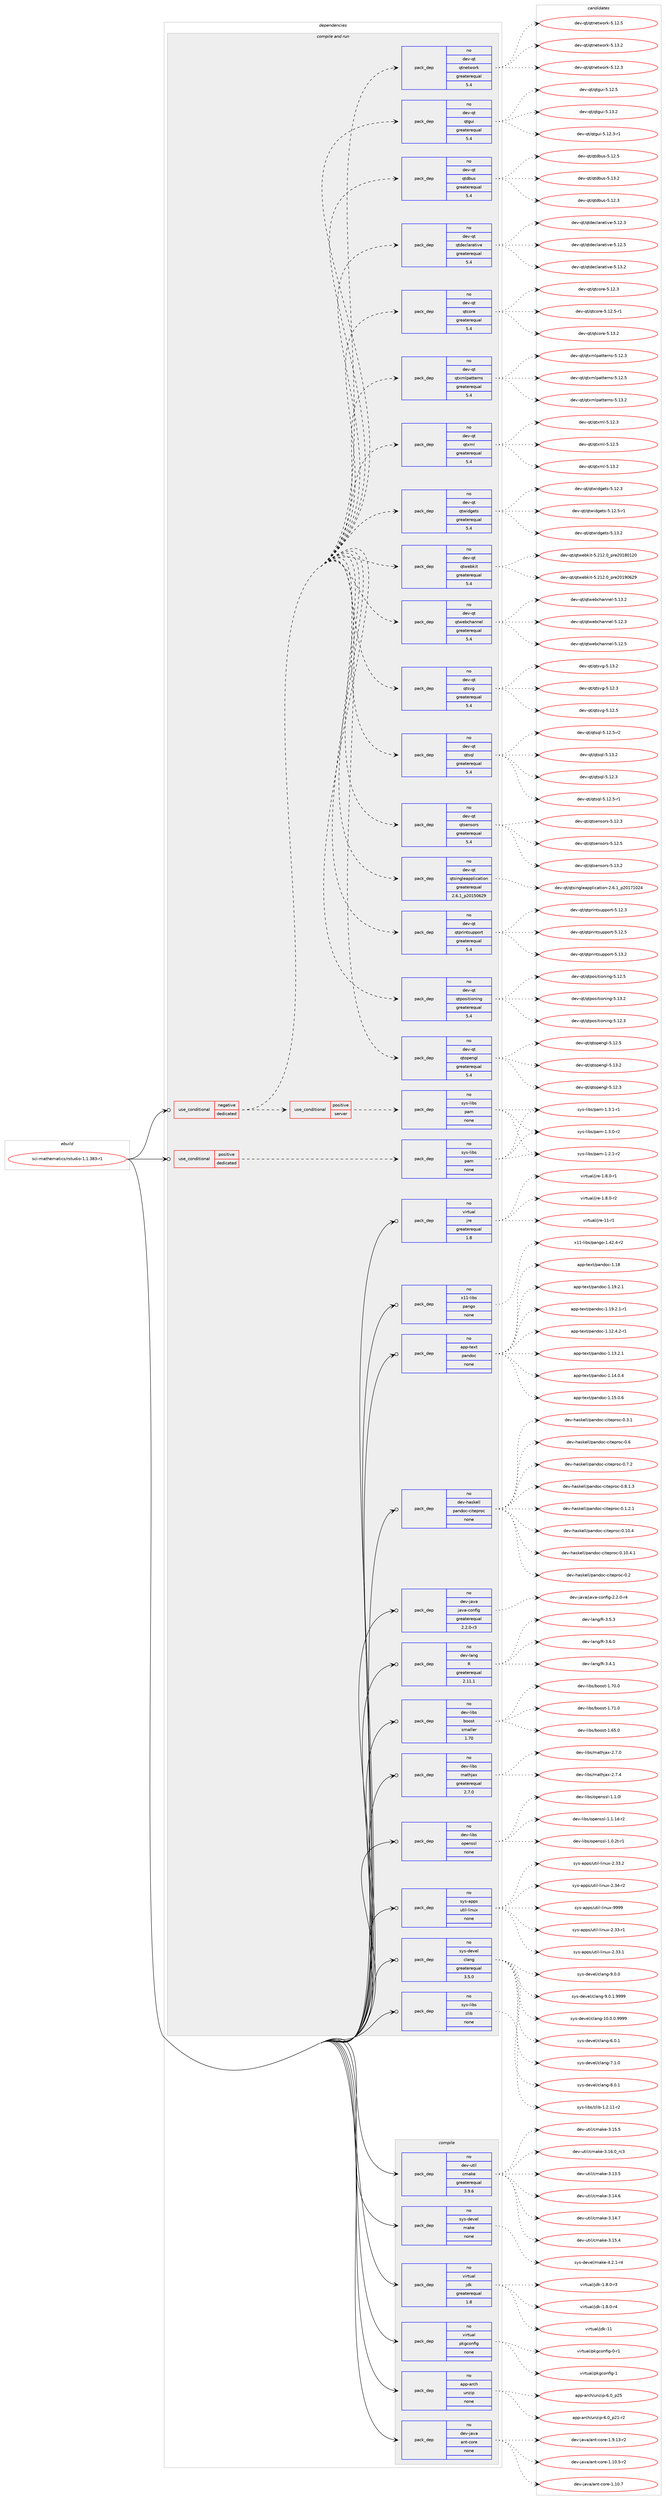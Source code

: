 digraph prolog {

# *************
# Graph options
# *************

newrank=true;
concentrate=true;
compound=true;
graph [rankdir=LR,fontname=Helvetica,fontsize=10,ranksep=1.5];#, ranksep=2.5, nodesep=0.2];
edge  [arrowhead=vee];
node  [fontname=Helvetica,fontsize=10];

# **********
# The ebuild
# **********

subgraph cluster_leftcol {
color=gray;
rank=same;
label=<<i>ebuild</i>>;
id [label="sci-mathematics/rstudio-1.1.383-r1", color=red, width=4, href="../sci-mathematics/rstudio-1.1.383-r1.svg"];
}

# ****************
# The dependencies
# ****************

subgraph cluster_midcol {
color=gray;
label=<<i>dependencies</i>>;
subgraph cluster_compile {
fillcolor="#eeeeee";
style=filled;
label=<<i>compile</i>>;
subgraph pack637651 {
dependency862251 [label=<<TABLE BORDER="0" CELLBORDER="1" CELLSPACING="0" CELLPADDING="4" WIDTH="220"><TR><TD ROWSPAN="6" CELLPADDING="30">pack_dep</TD></TR><TR><TD WIDTH="110">no</TD></TR><TR><TD>app-arch</TD></TR><TR><TD>unzip</TD></TR><TR><TD>none</TD></TR><TR><TD></TD></TR></TABLE>>, shape=none, color=blue];
}
id:e -> dependency862251:w [weight=20,style="solid",arrowhead="vee"];
subgraph pack637652 {
dependency862252 [label=<<TABLE BORDER="0" CELLBORDER="1" CELLSPACING="0" CELLPADDING="4" WIDTH="220"><TR><TD ROWSPAN="6" CELLPADDING="30">pack_dep</TD></TR><TR><TD WIDTH="110">no</TD></TR><TR><TD>dev-java</TD></TR><TR><TD>ant-core</TD></TR><TR><TD>none</TD></TR><TR><TD></TD></TR></TABLE>>, shape=none, color=blue];
}
id:e -> dependency862252:w [weight=20,style="solid",arrowhead="vee"];
subgraph pack637653 {
dependency862253 [label=<<TABLE BORDER="0" CELLBORDER="1" CELLSPACING="0" CELLPADDING="4" WIDTH="220"><TR><TD ROWSPAN="6" CELLPADDING="30">pack_dep</TD></TR><TR><TD WIDTH="110">no</TD></TR><TR><TD>dev-util</TD></TR><TR><TD>cmake</TD></TR><TR><TD>greaterequal</TD></TR><TR><TD>3.9.6</TD></TR></TABLE>>, shape=none, color=blue];
}
id:e -> dependency862253:w [weight=20,style="solid",arrowhead="vee"];
subgraph pack637654 {
dependency862254 [label=<<TABLE BORDER="0" CELLBORDER="1" CELLSPACING="0" CELLPADDING="4" WIDTH="220"><TR><TD ROWSPAN="6" CELLPADDING="30">pack_dep</TD></TR><TR><TD WIDTH="110">no</TD></TR><TR><TD>sys-devel</TD></TR><TR><TD>make</TD></TR><TR><TD>none</TD></TR><TR><TD></TD></TR></TABLE>>, shape=none, color=blue];
}
id:e -> dependency862254:w [weight=20,style="solid",arrowhead="vee"];
subgraph pack637655 {
dependency862255 [label=<<TABLE BORDER="0" CELLBORDER="1" CELLSPACING="0" CELLPADDING="4" WIDTH="220"><TR><TD ROWSPAN="6" CELLPADDING="30">pack_dep</TD></TR><TR><TD WIDTH="110">no</TD></TR><TR><TD>virtual</TD></TR><TR><TD>jdk</TD></TR><TR><TD>greaterequal</TD></TR><TR><TD>1.8</TD></TR></TABLE>>, shape=none, color=blue];
}
id:e -> dependency862255:w [weight=20,style="solid",arrowhead="vee"];
subgraph pack637656 {
dependency862256 [label=<<TABLE BORDER="0" CELLBORDER="1" CELLSPACING="0" CELLPADDING="4" WIDTH="220"><TR><TD ROWSPAN="6" CELLPADDING="30">pack_dep</TD></TR><TR><TD WIDTH="110">no</TD></TR><TR><TD>virtual</TD></TR><TR><TD>pkgconfig</TD></TR><TR><TD>none</TD></TR><TR><TD></TD></TR></TABLE>>, shape=none, color=blue];
}
id:e -> dependency862256:w [weight=20,style="solid",arrowhead="vee"];
}
subgraph cluster_compileandrun {
fillcolor="#eeeeee";
style=filled;
label=<<i>compile and run</i>>;
subgraph cond209359 {
dependency862257 [label=<<TABLE BORDER="0" CELLBORDER="1" CELLSPACING="0" CELLPADDING="4"><TR><TD ROWSPAN="3" CELLPADDING="10">use_conditional</TD></TR><TR><TD>negative</TD></TR><TR><TD>dedicated</TD></TR></TABLE>>, shape=none, color=red];
subgraph pack637657 {
dependency862258 [label=<<TABLE BORDER="0" CELLBORDER="1" CELLSPACING="0" CELLPADDING="4" WIDTH="220"><TR><TD ROWSPAN="6" CELLPADDING="30">pack_dep</TD></TR><TR><TD WIDTH="110">no</TD></TR><TR><TD>dev-qt</TD></TR><TR><TD>qtcore</TD></TR><TR><TD>greaterequal</TD></TR><TR><TD>5.4</TD></TR></TABLE>>, shape=none, color=blue];
}
dependency862257:e -> dependency862258:w [weight=20,style="dashed",arrowhead="vee"];
subgraph pack637658 {
dependency862259 [label=<<TABLE BORDER="0" CELLBORDER="1" CELLSPACING="0" CELLPADDING="4" WIDTH="220"><TR><TD ROWSPAN="6" CELLPADDING="30">pack_dep</TD></TR><TR><TD WIDTH="110">no</TD></TR><TR><TD>dev-qt</TD></TR><TR><TD>qtdeclarative</TD></TR><TR><TD>greaterequal</TD></TR><TR><TD>5.4</TD></TR></TABLE>>, shape=none, color=blue];
}
dependency862257:e -> dependency862259:w [weight=20,style="dashed",arrowhead="vee"];
subgraph pack637659 {
dependency862260 [label=<<TABLE BORDER="0" CELLBORDER="1" CELLSPACING="0" CELLPADDING="4" WIDTH="220"><TR><TD ROWSPAN="6" CELLPADDING="30">pack_dep</TD></TR><TR><TD WIDTH="110">no</TD></TR><TR><TD>dev-qt</TD></TR><TR><TD>qtdbus</TD></TR><TR><TD>greaterequal</TD></TR><TR><TD>5.4</TD></TR></TABLE>>, shape=none, color=blue];
}
dependency862257:e -> dependency862260:w [weight=20,style="dashed",arrowhead="vee"];
subgraph pack637660 {
dependency862261 [label=<<TABLE BORDER="0" CELLBORDER="1" CELLSPACING="0" CELLPADDING="4" WIDTH="220"><TR><TD ROWSPAN="6" CELLPADDING="30">pack_dep</TD></TR><TR><TD WIDTH="110">no</TD></TR><TR><TD>dev-qt</TD></TR><TR><TD>qtgui</TD></TR><TR><TD>greaterequal</TD></TR><TR><TD>5.4</TD></TR></TABLE>>, shape=none, color=blue];
}
dependency862257:e -> dependency862261:w [weight=20,style="dashed",arrowhead="vee"];
subgraph pack637661 {
dependency862262 [label=<<TABLE BORDER="0" CELLBORDER="1" CELLSPACING="0" CELLPADDING="4" WIDTH="220"><TR><TD ROWSPAN="6" CELLPADDING="30">pack_dep</TD></TR><TR><TD WIDTH="110">no</TD></TR><TR><TD>dev-qt</TD></TR><TR><TD>qtnetwork</TD></TR><TR><TD>greaterequal</TD></TR><TR><TD>5.4</TD></TR></TABLE>>, shape=none, color=blue];
}
dependency862257:e -> dependency862262:w [weight=20,style="dashed",arrowhead="vee"];
subgraph pack637662 {
dependency862263 [label=<<TABLE BORDER="0" CELLBORDER="1" CELLSPACING="0" CELLPADDING="4" WIDTH="220"><TR><TD ROWSPAN="6" CELLPADDING="30">pack_dep</TD></TR><TR><TD WIDTH="110">no</TD></TR><TR><TD>dev-qt</TD></TR><TR><TD>qtopengl</TD></TR><TR><TD>greaterequal</TD></TR><TR><TD>5.4</TD></TR></TABLE>>, shape=none, color=blue];
}
dependency862257:e -> dependency862263:w [weight=20,style="dashed",arrowhead="vee"];
subgraph pack637663 {
dependency862264 [label=<<TABLE BORDER="0" CELLBORDER="1" CELLSPACING="0" CELLPADDING="4" WIDTH="220"><TR><TD ROWSPAN="6" CELLPADDING="30">pack_dep</TD></TR><TR><TD WIDTH="110">no</TD></TR><TR><TD>dev-qt</TD></TR><TR><TD>qtpositioning</TD></TR><TR><TD>greaterequal</TD></TR><TR><TD>5.4</TD></TR></TABLE>>, shape=none, color=blue];
}
dependency862257:e -> dependency862264:w [weight=20,style="dashed",arrowhead="vee"];
subgraph pack637664 {
dependency862265 [label=<<TABLE BORDER="0" CELLBORDER="1" CELLSPACING="0" CELLPADDING="4" WIDTH="220"><TR><TD ROWSPAN="6" CELLPADDING="30">pack_dep</TD></TR><TR><TD WIDTH="110">no</TD></TR><TR><TD>dev-qt</TD></TR><TR><TD>qtprintsupport</TD></TR><TR><TD>greaterequal</TD></TR><TR><TD>5.4</TD></TR></TABLE>>, shape=none, color=blue];
}
dependency862257:e -> dependency862265:w [weight=20,style="dashed",arrowhead="vee"];
subgraph pack637665 {
dependency862266 [label=<<TABLE BORDER="0" CELLBORDER="1" CELLSPACING="0" CELLPADDING="4" WIDTH="220"><TR><TD ROWSPAN="6" CELLPADDING="30">pack_dep</TD></TR><TR><TD WIDTH="110">no</TD></TR><TR><TD>dev-qt</TD></TR><TR><TD>qtsingleapplication</TD></TR><TR><TD>greaterequal</TD></TR><TR><TD>2.6.1_p20150629</TD></TR></TABLE>>, shape=none, color=blue];
}
dependency862257:e -> dependency862266:w [weight=20,style="dashed",arrowhead="vee"];
subgraph pack637666 {
dependency862267 [label=<<TABLE BORDER="0" CELLBORDER="1" CELLSPACING="0" CELLPADDING="4" WIDTH="220"><TR><TD ROWSPAN="6" CELLPADDING="30">pack_dep</TD></TR><TR><TD WIDTH="110">no</TD></TR><TR><TD>dev-qt</TD></TR><TR><TD>qtsensors</TD></TR><TR><TD>greaterequal</TD></TR><TR><TD>5.4</TD></TR></TABLE>>, shape=none, color=blue];
}
dependency862257:e -> dependency862267:w [weight=20,style="dashed",arrowhead="vee"];
subgraph pack637667 {
dependency862268 [label=<<TABLE BORDER="0" CELLBORDER="1" CELLSPACING="0" CELLPADDING="4" WIDTH="220"><TR><TD ROWSPAN="6" CELLPADDING="30">pack_dep</TD></TR><TR><TD WIDTH="110">no</TD></TR><TR><TD>dev-qt</TD></TR><TR><TD>qtsql</TD></TR><TR><TD>greaterequal</TD></TR><TR><TD>5.4</TD></TR></TABLE>>, shape=none, color=blue];
}
dependency862257:e -> dependency862268:w [weight=20,style="dashed",arrowhead="vee"];
subgraph pack637668 {
dependency862269 [label=<<TABLE BORDER="0" CELLBORDER="1" CELLSPACING="0" CELLPADDING="4" WIDTH="220"><TR><TD ROWSPAN="6" CELLPADDING="30">pack_dep</TD></TR><TR><TD WIDTH="110">no</TD></TR><TR><TD>dev-qt</TD></TR><TR><TD>qtsvg</TD></TR><TR><TD>greaterequal</TD></TR><TR><TD>5.4</TD></TR></TABLE>>, shape=none, color=blue];
}
dependency862257:e -> dependency862269:w [weight=20,style="dashed",arrowhead="vee"];
subgraph pack637669 {
dependency862270 [label=<<TABLE BORDER="0" CELLBORDER="1" CELLSPACING="0" CELLPADDING="4" WIDTH="220"><TR><TD ROWSPAN="6" CELLPADDING="30">pack_dep</TD></TR><TR><TD WIDTH="110">no</TD></TR><TR><TD>dev-qt</TD></TR><TR><TD>qtwebchannel</TD></TR><TR><TD>greaterequal</TD></TR><TR><TD>5.4</TD></TR></TABLE>>, shape=none, color=blue];
}
dependency862257:e -> dependency862270:w [weight=20,style="dashed",arrowhead="vee"];
subgraph pack637670 {
dependency862271 [label=<<TABLE BORDER="0" CELLBORDER="1" CELLSPACING="0" CELLPADDING="4" WIDTH="220"><TR><TD ROWSPAN="6" CELLPADDING="30">pack_dep</TD></TR><TR><TD WIDTH="110">no</TD></TR><TR><TD>dev-qt</TD></TR><TR><TD>qtwebkit</TD></TR><TR><TD>greaterequal</TD></TR><TR><TD>5.4</TD></TR></TABLE>>, shape=none, color=blue];
}
dependency862257:e -> dependency862271:w [weight=20,style="dashed",arrowhead="vee"];
subgraph pack637671 {
dependency862272 [label=<<TABLE BORDER="0" CELLBORDER="1" CELLSPACING="0" CELLPADDING="4" WIDTH="220"><TR><TD ROWSPAN="6" CELLPADDING="30">pack_dep</TD></TR><TR><TD WIDTH="110">no</TD></TR><TR><TD>dev-qt</TD></TR><TR><TD>qtwidgets</TD></TR><TR><TD>greaterequal</TD></TR><TR><TD>5.4</TD></TR></TABLE>>, shape=none, color=blue];
}
dependency862257:e -> dependency862272:w [weight=20,style="dashed",arrowhead="vee"];
subgraph pack637672 {
dependency862273 [label=<<TABLE BORDER="0" CELLBORDER="1" CELLSPACING="0" CELLPADDING="4" WIDTH="220"><TR><TD ROWSPAN="6" CELLPADDING="30">pack_dep</TD></TR><TR><TD WIDTH="110">no</TD></TR><TR><TD>dev-qt</TD></TR><TR><TD>qtxml</TD></TR><TR><TD>greaterequal</TD></TR><TR><TD>5.4</TD></TR></TABLE>>, shape=none, color=blue];
}
dependency862257:e -> dependency862273:w [weight=20,style="dashed",arrowhead="vee"];
subgraph pack637673 {
dependency862274 [label=<<TABLE BORDER="0" CELLBORDER="1" CELLSPACING="0" CELLPADDING="4" WIDTH="220"><TR><TD ROWSPAN="6" CELLPADDING="30">pack_dep</TD></TR><TR><TD WIDTH="110">no</TD></TR><TR><TD>dev-qt</TD></TR><TR><TD>qtxmlpatterns</TD></TR><TR><TD>greaterequal</TD></TR><TR><TD>5.4</TD></TR></TABLE>>, shape=none, color=blue];
}
dependency862257:e -> dependency862274:w [weight=20,style="dashed",arrowhead="vee"];
subgraph cond209360 {
dependency862275 [label=<<TABLE BORDER="0" CELLBORDER="1" CELLSPACING="0" CELLPADDING="4"><TR><TD ROWSPAN="3" CELLPADDING="10">use_conditional</TD></TR><TR><TD>positive</TD></TR><TR><TD>server</TD></TR></TABLE>>, shape=none, color=red];
subgraph pack637674 {
dependency862276 [label=<<TABLE BORDER="0" CELLBORDER="1" CELLSPACING="0" CELLPADDING="4" WIDTH="220"><TR><TD ROWSPAN="6" CELLPADDING="30">pack_dep</TD></TR><TR><TD WIDTH="110">no</TD></TR><TR><TD>sys-libs</TD></TR><TR><TD>pam</TD></TR><TR><TD>none</TD></TR><TR><TD></TD></TR></TABLE>>, shape=none, color=blue];
}
dependency862275:e -> dependency862276:w [weight=20,style="dashed",arrowhead="vee"];
}
dependency862257:e -> dependency862275:w [weight=20,style="dashed",arrowhead="vee"];
}
id:e -> dependency862257:w [weight=20,style="solid",arrowhead="odotvee"];
subgraph cond209361 {
dependency862277 [label=<<TABLE BORDER="0" CELLBORDER="1" CELLSPACING="0" CELLPADDING="4"><TR><TD ROWSPAN="3" CELLPADDING="10">use_conditional</TD></TR><TR><TD>positive</TD></TR><TR><TD>dedicated</TD></TR></TABLE>>, shape=none, color=red];
subgraph pack637675 {
dependency862278 [label=<<TABLE BORDER="0" CELLBORDER="1" CELLSPACING="0" CELLPADDING="4" WIDTH="220"><TR><TD ROWSPAN="6" CELLPADDING="30">pack_dep</TD></TR><TR><TD WIDTH="110">no</TD></TR><TR><TD>sys-libs</TD></TR><TR><TD>pam</TD></TR><TR><TD>none</TD></TR><TR><TD></TD></TR></TABLE>>, shape=none, color=blue];
}
dependency862277:e -> dependency862278:w [weight=20,style="dashed",arrowhead="vee"];
}
id:e -> dependency862277:w [weight=20,style="solid",arrowhead="odotvee"];
subgraph pack637676 {
dependency862279 [label=<<TABLE BORDER="0" CELLBORDER="1" CELLSPACING="0" CELLPADDING="4" WIDTH="220"><TR><TD ROWSPAN="6" CELLPADDING="30">pack_dep</TD></TR><TR><TD WIDTH="110">no</TD></TR><TR><TD>app-text</TD></TR><TR><TD>pandoc</TD></TR><TR><TD>none</TD></TR><TR><TD></TD></TR></TABLE>>, shape=none, color=blue];
}
id:e -> dependency862279:w [weight=20,style="solid",arrowhead="odotvee"];
subgraph pack637677 {
dependency862280 [label=<<TABLE BORDER="0" CELLBORDER="1" CELLSPACING="0" CELLPADDING="4" WIDTH="220"><TR><TD ROWSPAN="6" CELLPADDING="30">pack_dep</TD></TR><TR><TD WIDTH="110">no</TD></TR><TR><TD>dev-haskell</TD></TR><TR><TD>pandoc-citeproc</TD></TR><TR><TD>none</TD></TR><TR><TD></TD></TR></TABLE>>, shape=none, color=blue];
}
id:e -> dependency862280:w [weight=20,style="solid",arrowhead="odotvee"];
subgraph pack637678 {
dependency862281 [label=<<TABLE BORDER="0" CELLBORDER="1" CELLSPACING="0" CELLPADDING="4" WIDTH="220"><TR><TD ROWSPAN="6" CELLPADDING="30">pack_dep</TD></TR><TR><TD WIDTH="110">no</TD></TR><TR><TD>dev-java</TD></TR><TR><TD>java-config</TD></TR><TR><TD>greaterequal</TD></TR><TR><TD>2.2.0-r3</TD></TR></TABLE>>, shape=none, color=blue];
}
id:e -> dependency862281:w [weight=20,style="solid",arrowhead="odotvee"];
subgraph pack637679 {
dependency862282 [label=<<TABLE BORDER="0" CELLBORDER="1" CELLSPACING="0" CELLPADDING="4" WIDTH="220"><TR><TD ROWSPAN="6" CELLPADDING="30">pack_dep</TD></TR><TR><TD WIDTH="110">no</TD></TR><TR><TD>dev-lang</TD></TR><TR><TD>R</TD></TR><TR><TD>greaterequal</TD></TR><TR><TD>2.11.1</TD></TR></TABLE>>, shape=none, color=blue];
}
id:e -> dependency862282:w [weight=20,style="solid",arrowhead="odotvee"];
subgraph pack637680 {
dependency862283 [label=<<TABLE BORDER="0" CELLBORDER="1" CELLSPACING="0" CELLPADDING="4" WIDTH="220"><TR><TD ROWSPAN="6" CELLPADDING="30">pack_dep</TD></TR><TR><TD WIDTH="110">no</TD></TR><TR><TD>dev-libs</TD></TR><TR><TD>boost</TD></TR><TR><TD>smaller</TD></TR><TR><TD>1.70</TD></TR></TABLE>>, shape=none, color=blue];
}
id:e -> dependency862283:w [weight=20,style="solid",arrowhead="odotvee"];
subgraph pack637681 {
dependency862284 [label=<<TABLE BORDER="0" CELLBORDER="1" CELLSPACING="0" CELLPADDING="4" WIDTH="220"><TR><TD ROWSPAN="6" CELLPADDING="30">pack_dep</TD></TR><TR><TD WIDTH="110">no</TD></TR><TR><TD>dev-libs</TD></TR><TR><TD>mathjax</TD></TR><TR><TD>greaterequal</TD></TR><TR><TD>2.7.0</TD></TR></TABLE>>, shape=none, color=blue];
}
id:e -> dependency862284:w [weight=20,style="solid",arrowhead="odotvee"];
subgraph pack637682 {
dependency862285 [label=<<TABLE BORDER="0" CELLBORDER="1" CELLSPACING="0" CELLPADDING="4" WIDTH="220"><TR><TD ROWSPAN="6" CELLPADDING="30">pack_dep</TD></TR><TR><TD WIDTH="110">no</TD></TR><TR><TD>dev-libs</TD></TR><TR><TD>openssl</TD></TR><TR><TD>none</TD></TR><TR><TD></TD></TR></TABLE>>, shape=none, color=blue];
}
id:e -> dependency862285:w [weight=20,style="solid",arrowhead="odotvee"];
subgraph pack637683 {
dependency862286 [label=<<TABLE BORDER="0" CELLBORDER="1" CELLSPACING="0" CELLPADDING="4" WIDTH="220"><TR><TD ROWSPAN="6" CELLPADDING="30">pack_dep</TD></TR><TR><TD WIDTH="110">no</TD></TR><TR><TD>sys-apps</TD></TR><TR><TD>util-linux</TD></TR><TR><TD>none</TD></TR><TR><TD></TD></TR></TABLE>>, shape=none, color=blue];
}
id:e -> dependency862286:w [weight=20,style="solid",arrowhead="odotvee"];
subgraph pack637684 {
dependency862287 [label=<<TABLE BORDER="0" CELLBORDER="1" CELLSPACING="0" CELLPADDING="4" WIDTH="220"><TR><TD ROWSPAN="6" CELLPADDING="30">pack_dep</TD></TR><TR><TD WIDTH="110">no</TD></TR><TR><TD>sys-devel</TD></TR><TR><TD>clang</TD></TR><TR><TD>greaterequal</TD></TR><TR><TD>3.5.0</TD></TR></TABLE>>, shape=none, color=blue];
}
id:e -> dependency862287:w [weight=20,style="solid",arrowhead="odotvee"];
subgraph pack637685 {
dependency862288 [label=<<TABLE BORDER="0" CELLBORDER="1" CELLSPACING="0" CELLPADDING="4" WIDTH="220"><TR><TD ROWSPAN="6" CELLPADDING="30">pack_dep</TD></TR><TR><TD WIDTH="110">no</TD></TR><TR><TD>sys-libs</TD></TR><TR><TD>zlib</TD></TR><TR><TD>none</TD></TR><TR><TD></TD></TR></TABLE>>, shape=none, color=blue];
}
id:e -> dependency862288:w [weight=20,style="solid",arrowhead="odotvee"];
subgraph pack637686 {
dependency862289 [label=<<TABLE BORDER="0" CELLBORDER="1" CELLSPACING="0" CELLPADDING="4" WIDTH="220"><TR><TD ROWSPAN="6" CELLPADDING="30">pack_dep</TD></TR><TR><TD WIDTH="110">no</TD></TR><TR><TD>virtual</TD></TR><TR><TD>jre</TD></TR><TR><TD>greaterequal</TD></TR><TR><TD>1.8</TD></TR></TABLE>>, shape=none, color=blue];
}
id:e -> dependency862289:w [weight=20,style="solid",arrowhead="odotvee"];
subgraph pack637687 {
dependency862290 [label=<<TABLE BORDER="0" CELLBORDER="1" CELLSPACING="0" CELLPADDING="4" WIDTH="220"><TR><TD ROWSPAN="6" CELLPADDING="30">pack_dep</TD></TR><TR><TD WIDTH="110">no</TD></TR><TR><TD>x11-libs</TD></TR><TR><TD>pango</TD></TR><TR><TD>none</TD></TR><TR><TD></TD></TR></TABLE>>, shape=none, color=blue];
}
id:e -> dependency862290:w [weight=20,style="solid",arrowhead="odotvee"];
}
subgraph cluster_run {
fillcolor="#eeeeee";
style=filled;
label=<<i>run</i>>;
}
}

# **************
# The candidates
# **************

subgraph cluster_choices {
rank=same;
color=gray;
label=<<i>candidates</i>>;

subgraph choice637651 {
color=black;
nodesep=1;
choice9711211245971149910447117110122105112455446489511250494511450 [label="app-arch/unzip-6.0_p21-r2", color=red, width=4,href="../app-arch/unzip-6.0_p21-r2.svg"];
choice971121124597114991044711711012210511245544648951125053 [label="app-arch/unzip-6.0_p25", color=red, width=4,href="../app-arch/unzip-6.0_p25.svg"];
dependency862251:e -> choice9711211245971149910447117110122105112455446489511250494511450:w [style=dotted,weight="100"];
dependency862251:e -> choice971121124597114991044711711012210511245544648951125053:w [style=dotted,weight="100"];
}
subgraph choice637652 {
color=black;
nodesep=1;
choice10010111845106971189747971101164599111114101454946494846534511450 [label="dev-java/ant-core-1.10.5-r2", color=red, width=4,href="../dev-java/ant-core-1.10.5-r2.svg"];
choice1001011184510697118974797110116459911111410145494649484655 [label="dev-java/ant-core-1.10.7", color=red, width=4,href="../dev-java/ant-core-1.10.7.svg"];
choice10010111845106971189747971101164599111114101454946574649514511450 [label="dev-java/ant-core-1.9.13-r2", color=red, width=4,href="../dev-java/ant-core-1.9.13-r2.svg"];
dependency862252:e -> choice10010111845106971189747971101164599111114101454946494846534511450:w [style=dotted,weight="100"];
dependency862252:e -> choice1001011184510697118974797110116459911111410145494649484655:w [style=dotted,weight="100"];
dependency862252:e -> choice10010111845106971189747971101164599111114101454946574649514511450:w [style=dotted,weight="100"];
}
subgraph choice637653 {
color=black;
nodesep=1;
choice1001011184511711610510847991099710710145514649514653 [label="dev-util/cmake-3.13.5", color=red, width=4,href="../dev-util/cmake-3.13.5.svg"];
choice1001011184511711610510847991099710710145514649524654 [label="dev-util/cmake-3.14.6", color=red, width=4,href="../dev-util/cmake-3.14.6.svg"];
choice1001011184511711610510847991099710710145514649524655 [label="dev-util/cmake-3.14.7", color=red, width=4,href="../dev-util/cmake-3.14.7.svg"];
choice1001011184511711610510847991099710710145514649534652 [label="dev-util/cmake-3.15.4", color=red, width=4,href="../dev-util/cmake-3.15.4.svg"];
choice1001011184511711610510847991099710710145514649534653 [label="dev-util/cmake-3.15.5", color=red, width=4,href="../dev-util/cmake-3.15.5.svg"];
choice1001011184511711610510847991099710710145514649544648951149951 [label="dev-util/cmake-3.16.0_rc3", color=red, width=4,href="../dev-util/cmake-3.16.0_rc3.svg"];
dependency862253:e -> choice1001011184511711610510847991099710710145514649514653:w [style=dotted,weight="100"];
dependency862253:e -> choice1001011184511711610510847991099710710145514649524654:w [style=dotted,weight="100"];
dependency862253:e -> choice1001011184511711610510847991099710710145514649524655:w [style=dotted,weight="100"];
dependency862253:e -> choice1001011184511711610510847991099710710145514649534652:w [style=dotted,weight="100"];
dependency862253:e -> choice1001011184511711610510847991099710710145514649534653:w [style=dotted,weight="100"];
dependency862253:e -> choice1001011184511711610510847991099710710145514649544648951149951:w [style=dotted,weight="100"];
}
subgraph choice637654 {
color=black;
nodesep=1;
choice1151211154510010111810110847109971071014552465046494511452 [label="sys-devel/make-4.2.1-r4", color=red, width=4,href="../sys-devel/make-4.2.1-r4.svg"];
dependency862254:e -> choice1151211154510010111810110847109971071014552465046494511452:w [style=dotted,weight="100"];
}
subgraph choice637655 {
color=black;
nodesep=1;
choice11810511411611797108471061001074549465646484511451 [label="virtual/jdk-1.8.0-r3", color=red, width=4,href="../virtual/jdk-1.8.0-r3.svg"];
choice11810511411611797108471061001074549465646484511452 [label="virtual/jdk-1.8.0-r4", color=red, width=4,href="../virtual/jdk-1.8.0-r4.svg"];
choice1181051141161179710847106100107454949 [label="virtual/jdk-11", color=red, width=4,href="../virtual/jdk-11.svg"];
dependency862255:e -> choice11810511411611797108471061001074549465646484511451:w [style=dotted,weight="100"];
dependency862255:e -> choice11810511411611797108471061001074549465646484511452:w [style=dotted,weight="100"];
dependency862255:e -> choice1181051141161179710847106100107454949:w [style=dotted,weight="100"];
}
subgraph choice637656 {
color=black;
nodesep=1;
choice11810511411611797108471121071039911111010210510345484511449 [label="virtual/pkgconfig-0-r1", color=red, width=4,href="../virtual/pkgconfig-0-r1.svg"];
choice1181051141161179710847112107103991111101021051034549 [label="virtual/pkgconfig-1", color=red, width=4,href="../virtual/pkgconfig-1.svg"];
dependency862256:e -> choice11810511411611797108471121071039911111010210510345484511449:w [style=dotted,weight="100"];
dependency862256:e -> choice1181051141161179710847112107103991111101021051034549:w [style=dotted,weight="100"];
}
subgraph choice637657 {
color=black;
nodesep=1;
choice10010111845113116471131169911111410145534649504651 [label="dev-qt/qtcore-5.12.3", color=red, width=4,href="../dev-qt/qtcore-5.12.3.svg"];
choice100101118451131164711311699111114101455346495046534511449 [label="dev-qt/qtcore-5.12.5-r1", color=red, width=4,href="../dev-qt/qtcore-5.12.5-r1.svg"];
choice10010111845113116471131169911111410145534649514650 [label="dev-qt/qtcore-5.13.2", color=red, width=4,href="../dev-qt/qtcore-5.13.2.svg"];
dependency862258:e -> choice10010111845113116471131169911111410145534649504651:w [style=dotted,weight="100"];
dependency862258:e -> choice100101118451131164711311699111114101455346495046534511449:w [style=dotted,weight="100"];
dependency862258:e -> choice10010111845113116471131169911111410145534649514650:w [style=dotted,weight="100"];
}
subgraph choice637658 {
color=black;
nodesep=1;
choice100101118451131164711311610010199108971149711610511810145534649504651 [label="dev-qt/qtdeclarative-5.12.3", color=red, width=4,href="../dev-qt/qtdeclarative-5.12.3.svg"];
choice100101118451131164711311610010199108971149711610511810145534649504653 [label="dev-qt/qtdeclarative-5.12.5", color=red, width=4,href="../dev-qt/qtdeclarative-5.12.5.svg"];
choice100101118451131164711311610010199108971149711610511810145534649514650 [label="dev-qt/qtdeclarative-5.13.2", color=red, width=4,href="../dev-qt/qtdeclarative-5.13.2.svg"];
dependency862259:e -> choice100101118451131164711311610010199108971149711610511810145534649504651:w [style=dotted,weight="100"];
dependency862259:e -> choice100101118451131164711311610010199108971149711610511810145534649504653:w [style=dotted,weight="100"];
dependency862259:e -> choice100101118451131164711311610010199108971149711610511810145534649514650:w [style=dotted,weight="100"];
}
subgraph choice637659 {
color=black;
nodesep=1;
choice10010111845113116471131161009811711545534649504651 [label="dev-qt/qtdbus-5.12.3", color=red, width=4,href="../dev-qt/qtdbus-5.12.3.svg"];
choice10010111845113116471131161009811711545534649504653 [label="dev-qt/qtdbus-5.12.5", color=red, width=4,href="../dev-qt/qtdbus-5.12.5.svg"];
choice10010111845113116471131161009811711545534649514650 [label="dev-qt/qtdbus-5.13.2", color=red, width=4,href="../dev-qt/qtdbus-5.13.2.svg"];
dependency862260:e -> choice10010111845113116471131161009811711545534649504651:w [style=dotted,weight="100"];
dependency862260:e -> choice10010111845113116471131161009811711545534649504653:w [style=dotted,weight="100"];
dependency862260:e -> choice10010111845113116471131161009811711545534649514650:w [style=dotted,weight="100"];
}
subgraph choice637660 {
color=black;
nodesep=1;
choice1001011184511311647113116103117105455346495046514511449 [label="dev-qt/qtgui-5.12.3-r1", color=red, width=4,href="../dev-qt/qtgui-5.12.3-r1.svg"];
choice100101118451131164711311610311710545534649504653 [label="dev-qt/qtgui-5.12.5", color=red, width=4,href="../dev-qt/qtgui-5.12.5.svg"];
choice100101118451131164711311610311710545534649514650 [label="dev-qt/qtgui-5.13.2", color=red, width=4,href="../dev-qt/qtgui-5.13.2.svg"];
dependency862261:e -> choice1001011184511311647113116103117105455346495046514511449:w [style=dotted,weight="100"];
dependency862261:e -> choice100101118451131164711311610311710545534649504653:w [style=dotted,weight="100"];
dependency862261:e -> choice100101118451131164711311610311710545534649514650:w [style=dotted,weight="100"];
}
subgraph choice637661 {
color=black;
nodesep=1;
choice100101118451131164711311611010111611911111410745534649504651 [label="dev-qt/qtnetwork-5.12.3", color=red, width=4,href="../dev-qt/qtnetwork-5.12.3.svg"];
choice100101118451131164711311611010111611911111410745534649504653 [label="dev-qt/qtnetwork-5.12.5", color=red, width=4,href="../dev-qt/qtnetwork-5.12.5.svg"];
choice100101118451131164711311611010111611911111410745534649514650 [label="dev-qt/qtnetwork-5.13.2", color=red, width=4,href="../dev-qt/qtnetwork-5.13.2.svg"];
dependency862262:e -> choice100101118451131164711311611010111611911111410745534649504651:w [style=dotted,weight="100"];
dependency862262:e -> choice100101118451131164711311611010111611911111410745534649504653:w [style=dotted,weight="100"];
dependency862262:e -> choice100101118451131164711311611010111611911111410745534649514650:w [style=dotted,weight="100"];
}
subgraph choice637662 {
color=black;
nodesep=1;
choice100101118451131164711311611111210111010310845534649504651 [label="dev-qt/qtopengl-5.12.3", color=red, width=4,href="../dev-qt/qtopengl-5.12.3.svg"];
choice100101118451131164711311611111210111010310845534649504653 [label="dev-qt/qtopengl-5.12.5", color=red, width=4,href="../dev-qt/qtopengl-5.12.5.svg"];
choice100101118451131164711311611111210111010310845534649514650 [label="dev-qt/qtopengl-5.13.2", color=red, width=4,href="../dev-qt/qtopengl-5.13.2.svg"];
dependency862263:e -> choice100101118451131164711311611111210111010310845534649504651:w [style=dotted,weight="100"];
dependency862263:e -> choice100101118451131164711311611111210111010310845534649504653:w [style=dotted,weight="100"];
dependency862263:e -> choice100101118451131164711311611111210111010310845534649514650:w [style=dotted,weight="100"];
}
subgraph choice637663 {
color=black;
nodesep=1;
choice100101118451131164711311611211111510511610511111010511010345534649504651 [label="dev-qt/qtpositioning-5.12.3", color=red, width=4,href="../dev-qt/qtpositioning-5.12.3.svg"];
choice100101118451131164711311611211111510511610511111010511010345534649504653 [label="dev-qt/qtpositioning-5.12.5", color=red, width=4,href="../dev-qt/qtpositioning-5.12.5.svg"];
choice100101118451131164711311611211111510511610511111010511010345534649514650 [label="dev-qt/qtpositioning-5.13.2", color=red, width=4,href="../dev-qt/qtpositioning-5.13.2.svg"];
dependency862264:e -> choice100101118451131164711311611211111510511610511111010511010345534649504651:w [style=dotted,weight="100"];
dependency862264:e -> choice100101118451131164711311611211111510511610511111010511010345534649504653:w [style=dotted,weight="100"];
dependency862264:e -> choice100101118451131164711311611211111510511610511111010511010345534649514650:w [style=dotted,weight="100"];
}
subgraph choice637664 {
color=black;
nodesep=1;
choice100101118451131164711311611211410511011611511711211211111411645534649504651 [label="dev-qt/qtprintsupport-5.12.3", color=red, width=4,href="../dev-qt/qtprintsupport-5.12.3.svg"];
choice100101118451131164711311611211410511011611511711211211111411645534649504653 [label="dev-qt/qtprintsupport-5.12.5", color=red, width=4,href="../dev-qt/qtprintsupport-5.12.5.svg"];
choice100101118451131164711311611211410511011611511711211211111411645534649514650 [label="dev-qt/qtprintsupport-5.13.2", color=red, width=4,href="../dev-qt/qtprintsupport-5.13.2.svg"];
dependency862265:e -> choice100101118451131164711311611211410511011611511711211211111411645534649504651:w [style=dotted,weight="100"];
dependency862265:e -> choice100101118451131164711311611211410511011611511711211211111411645534649504653:w [style=dotted,weight="100"];
dependency862265:e -> choice100101118451131164711311611211410511011611511711211211111411645534649514650:w [style=dotted,weight="100"];
}
subgraph choice637665 {
color=black;
nodesep=1;
choice1001011184511311647113116115105110103108101971121121081059997116105111110455046544649951125048495549485052 [label="dev-qt/qtsingleapplication-2.6.1_p20171024", color=red, width=4,href="../dev-qt/qtsingleapplication-2.6.1_p20171024.svg"];
dependency862266:e -> choice1001011184511311647113116115105110103108101971121121081059997116105111110455046544649951125048495549485052:w [style=dotted,weight="100"];
}
subgraph choice637666 {
color=black;
nodesep=1;
choice100101118451131164711311611510111011511111411545534649504651 [label="dev-qt/qtsensors-5.12.3", color=red, width=4,href="../dev-qt/qtsensors-5.12.3.svg"];
choice100101118451131164711311611510111011511111411545534649504653 [label="dev-qt/qtsensors-5.12.5", color=red, width=4,href="../dev-qt/qtsensors-5.12.5.svg"];
choice100101118451131164711311611510111011511111411545534649514650 [label="dev-qt/qtsensors-5.13.2", color=red, width=4,href="../dev-qt/qtsensors-5.13.2.svg"];
dependency862267:e -> choice100101118451131164711311611510111011511111411545534649504651:w [style=dotted,weight="100"];
dependency862267:e -> choice100101118451131164711311611510111011511111411545534649504653:w [style=dotted,weight="100"];
dependency862267:e -> choice100101118451131164711311611510111011511111411545534649514650:w [style=dotted,weight="100"];
}
subgraph choice637667 {
color=black;
nodesep=1;
choice100101118451131164711311611511310845534649504651 [label="dev-qt/qtsql-5.12.3", color=red, width=4,href="../dev-qt/qtsql-5.12.3.svg"];
choice1001011184511311647113116115113108455346495046534511449 [label="dev-qt/qtsql-5.12.5-r1", color=red, width=4,href="../dev-qt/qtsql-5.12.5-r1.svg"];
choice1001011184511311647113116115113108455346495046534511450 [label="dev-qt/qtsql-5.12.5-r2", color=red, width=4,href="../dev-qt/qtsql-5.12.5-r2.svg"];
choice100101118451131164711311611511310845534649514650 [label="dev-qt/qtsql-5.13.2", color=red, width=4,href="../dev-qt/qtsql-5.13.2.svg"];
dependency862268:e -> choice100101118451131164711311611511310845534649504651:w [style=dotted,weight="100"];
dependency862268:e -> choice1001011184511311647113116115113108455346495046534511449:w [style=dotted,weight="100"];
dependency862268:e -> choice1001011184511311647113116115113108455346495046534511450:w [style=dotted,weight="100"];
dependency862268:e -> choice100101118451131164711311611511310845534649514650:w [style=dotted,weight="100"];
}
subgraph choice637668 {
color=black;
nodesep=1;
choice100101118451131164711311611511810345534649504651 [label="dev-qt/qtsvg-5.12.3", color=red, width=4,href="../dev-qt/qtsvg-5.12.3.svg"];
choice100101118451131164711311611511810345534649504653 [label="dev-qt/qtsvg-5.12.5", color=red, width=4,href="../dev-qt/qtsvg-5.12.5.svg"];
choice100101118451131164711311611511810345534649514650 [label="dev-qt/qtsvg-5.13.2", color=red, width=4,href="../dev-qt/qtsvg-5.13.2.svg"];
dependency862269:e -> choice100101118451131164711311611511810345534649504651:w [style=dotted,weight="100"];
dependency862269:e -> choice100101118451131164711311611511810345534649504653:w [style=dotted,weight="100"];
dependency862269:e -> choice100101118451131164711311611511810345534649514650:w [style=dotted,weight="100"];
}
subgraph choice637669 {
color=black;
nodesep=1;
choice100101118451131164711311611910198991049711011010110845534649504651 [label="dev-qt/qtwebchannel-5.12.3", color=red, width=4,href="../dev-qt/qtwebchannel-5.12.3.svg"];
choice100101118451131164711311611910198991049711011010110845534649504653 [label="dev-qt/qtwebchannel-5.12.5", color=red, width=4,href="../dev-qt/qtwebchannel-5.12.5.svg"];
choice100101118451131164711311611910198991049711011010110845534649514650 [label="dev-qt/qtwebchannel-5.13.2", color=red, width=4,href="../dev-qt/qtwebchannel-5.13.2.svg"];
dependency862270:e -> choice100101118451131164711311611910198991049711011010110845534649504651:w [style=dotted,weight="100"];
dependency862270:e -> choice100101118451131164711311611910198991049711011010110845534649504653:w [style=dotted,weight="100"];
dependency862270:e -> choice100101118451131164711311611910198991049711011010110845534649514650:w [style=dotted,weight="100"];
}
subgraph choice637670 {
color=black;
nodesep=1;
choice1001011184511311647113116119101981071051164553465049504648951121141015048495648495048 [label="dev-qt/qtwebkit-5.212.0_pre20180120", color=red, width=4,href="../dev-qt/qtwebkit-5.212.0_pre20180120.svg"];
choice1001011184511311647113116119101981071051164553465049504648951121141015048495748545057 [label="dev-qt/qtwebkit-5.212.0_pre20190629", color=red, width=4,href="../dev-qt/qtwebkit-5.212.0_pre20190629.svg"];
dependency862271:e -> choice1001011184511311647113116119101981071051164553465049504648951121141015048495648495048:w [style=dotted,weight="100"];
dependency862271:e -> choice1001011184511311647113116119101981071051164553465049504648951121141015048495748545057:w [style=dotted,weight="100"];
}
subgraph choice637671 {
color=black;
nodesep=1;
choice100101118451131164711311611910510010310111611545534649504651 [label="dev-qt/qtwidgets-5.12.3", color=red, width=4,href="../dev-qt/qtwidgets-5.12.3.svg"];
choice1001011184511311647113116119105100103101116115455346495046534511449 [label="dev-qt/qtwidgets-5.12.5-r1", color=red, width=4,href="../dev-qt/qtwidgets-5.12.5-r1.svg"];
choice100101118451131164711311611910510010310111611545534649514650 [label="dev-qt/qtwidgets-5.13.2", color=red, width=4,href="../dev-qt/qtwidgets-5.13.2.svg"];
dependency862272:e -> choice100101118451131164711311611910510010310111611545534649504651:w [style=dotted,weight="100"];
dependency862272:e -> choice1001011184511311647113116119105100103101116115455346495046534511449:w [style=dotted,weight="100"];
dependency862272:e -> choice100101118451131164711311611910510010310111611545534649514650:w [style=dotted,weight="100"];
}
subgraph choice637672 {
color=black;
nodesep=1;
choice100101118451131164711311612010910845534649504651 [label="dev-qt/qtxml-5.12.3", color=red, width=4,href="../dev-qt/qtxml-5.12.3.svg"];
choice100101118451131164711311612010910845534649504653 [label="dev-qt/qtxml-5.12.5", color=red, width=4,href="../dev-qt/qtxml-5.12.5.svg"];
choice100101118451131164711311612010910845534649514650 [label="dev-qt/qtxml-5.13.2", color=red, width=4,href="../dev-qt/qtxml-5.13.2.svg"];
dependency862273:e -> choice100101118451131164711311612010910845534649504651:w [style=dotted,weight="100"];
dependency862273:e -> choice100101118451131164711311612010910845534649504653:w [style=dotted,weight="100"];
dependency862273:e -> choice100101118451131164711311612010910845534649514650:w [style=dotted,weight="100"];
}
subgraph choice637673 {
color=black;
nodesep=1;
choice10010111845113116471131161201091081129711611610111411011545534649504651 [label="dev-qt/qtxmlpatterns-5.12.3", color=red, width=4,href="../dev-qt/qtxmlpatterns-5.12.3.svg"];
choice10010111845113116471131161201091081129711611610111411011545534649504653 [label="dev-qt/qtxmlpatterns-5.12.5", color=red, width=4,href="../dev-qt/qtxmlpatterns-5.12.5.svg"];
choice10010111845113116471131161201091081129711611610111411011545534649514650 [label="dev-qt/qtxmlpatterns-5.13.2", color=red, width=4,href="../dev-qt/qtxmlpatterns-5.13.2.svg"];
dependency862274:e -> choice10010111845113116471131161201091081129711611610111411011545534649504651:w [style=dotted,weight="100"];
dependency862274:e -> choice10010111845113116471131161201091081129711611610111411011545534649504653:w [style=dotted,weight="100"];
dependency862274:e -> choice10010111845113116471131161201091081129711611610111411011545534649514650:w [style=dotted,weight="100"];
}
subgraph choice637674 {
color=black;
nodesep=1;
choice115121115451081059811547112971094549465046494511450 [label="sys-libs/pam-1.2.1-r2", color=red, width=4,href="../sys-libs/pam-1.2.1-r2.svg"];
choice115121115451081059811547112971094549465146484511450 [label="sys-libs/pam-1.3.0-r2", color=red, width=4,href="../sys-libs/pam-1.3.0-r2.svg"];
choice115121115451081059811547112971094549465146494511449 [label="sys-libs/pam-1.3.1-r1", color=red, width=4,href="../sys-libs/pam-1.3.1-r1.svg"];
dependency862276:e -> choice115121115451081059811547112971094549465046494511450:w [style=dotted,weight="100"];
dependency862276:e -> choice115121115451081059811547112971094549465146484511450:w [style=dotted,weight="100"];
dependency862276:e -> choice115121115451081059811547112971094549465146494511449:w [style=dotted,weight="100"];
}
subgraph choice637675 {
color=black;
nodesep=1;
choice115121115451081059811547112971094549465046494511450 [label="sys-libs/pam-1.2.1-r2", color=red, width=4,href="../sys-libs/pam-1.2.1-r2.svg"];
choice115121115451081059811547112971094549465146484511450 [label="sys-libs/pam-1.3.0-r2", color=red, width=4,href="../sys-libs/pam-1.3.0-r2.svg"];
choice115121115451081059811547112971094549465146494511449 [label="sys-libs/pam-1.3.1-r1", color=red, width=4,href="../sys-libs/pam-1.3.1-r1.svg"];
dependency862278:e -> choice115121115451081059811547112971094549465046494511450:w [style=dotted,weight="100"];
dependency862278:e -> choice115121115451081059811547112971094549465146484511450:w [style=dotted,weight="100"];
dependency862278:e -> choice115121115451081059811547112971094549465146494511449:w [style=dotted,weight="100"];
}
subgraph choice637676 {
color=black;
nodesep=1;
choice97112112451161011201164711297110100111994549464950465246504511449 [label="app-text/pandoc-1.12.4.2-r1", color=red, width=4,href="../app-text/pandoc-1.12.4.2-r1.svg"];
choice9711211245116101120116471129711010011199454946495146504649 [label="app-text/pandoc-1.13.2.1", color=red, width=4,href="../app-text/pandoc-1.13.2.1.svg"];
choice9711211245116101120116471129711010011199454946495246484652 [label="app-text/pandoc-1.14.0.4", color=red, width=4,href="../app-text/pandoc-1.14.0.4.svg"];
choice9711211245116101120116471129711010011199454946495346484654 [label="app-text/pandoc-1.15.0.6", color=red, width=4,href="../app-text/pandoc-1.15.0.6.svg"];
choice97112112451161011201164711297110100111994549464956 [label="app-text/pandoc-1.18", color=red, width=4,href="../app-text/pandoc-1.18.svg"];
choice9711211245116101120116471129711010011199454946495746504649 [label="app-text/pandoc-1.19.2.1", color=red, width=4,href="../app-text/pandoc-1.19.2.1.svg"];
choice97112112451161011201164711297110100111994549464957465046494511449 [label="app-text/pandoc-1.19.2.1-r1", color=red, width=4,href="../app-text/pandoc-1.19.2.1-r1.svg"];
dependency862279:e -> choice97112112451161011201164711297110100111994549464950465246504511449:w [style=dotted,weight="100"];
dependency862279:e -> choice9711211245116101120116471129711010011199454946495146504649:w [style=dotted,weight="100"];
dependency862279:e -> choice9711211245116101120116471129711010011199454946495246484652:w [style=dotted,weight="100"];
dependency862279:e -> choice9711211245116101120116471129711010011199454946495346484654:w [style=dotted,weight="100"];
dependency862279:e -> choice97112112451161011201164711297110100111994549464956:w [style=dotted,weight="100"];
dependency862279:e -> choice9711211245116101120116471129711010011199454946495746504649:w [style=dotted,weight="100"];
dependency862279:e -> choice97112112451161011201164711297110100111994549464957465046494511449:w [style=dotted,weight="100"];
}
subgraph choice637677 {
color=black;
nodesep=1;
choice10010111845104971151071011081084711297110100111994599105116101112114111994548464946504649 [label="dev-haskell/pandoc-citeproc-0.1.2.1", color=red, width=4,href="../dev-haskell/pandoc-citeproc-0.1.2.1.svg"];
choice100101118451049711510710110810847112971101001119945991051161011121141119945484649484652 [label="dev-haskell/pandoc-citeproc-0.10.4", color=red, width=4,href="../dev-haskell/pandoc-citeproc-0.10.4.svg"];
choice1001011184510497115107101108108471129711010011199459910511610111211411199454846494846524649 [label="dev-haskell/pandoc-citeproc-0.10.4.1", color=red, width=4,href="../dev-haskell/pandoc-citeproc-0.10.4.1.svg"];
choice100101118451049711510710110810847112971101001119945991051161011121141119945484650 [label="dev-haskell/pandoc-citeproc-0.2", color=red, width=4,href="../dev-haskell/pandoc-citeproc-0.2.svg"];
choice1001011184510497115107101108108471129711010011199459910511610111211411199454846514649 [label="dev-haskell/pandoc-citeproc-0.3.1", color=red, width=4,href="../dev-haskell/pandoc-citeproc-0.3.1.svg"];
choice100101118451049711510710110810847112971101001119945991051161011121141119945484654 [label="dev-haskell/pandoc-citeproc-0.6", color=red, width=4,href="../dev-haskell/pandoc-citeproc-0.6.svg"];
choice1001011184510497115107101108108471129711010011199459910511610111211411199454846554650 [label="dev-haskell/pandoc-citeproc-0.7.2", color=red, width=4,href="../dev-haskell/pandoc-citeproc-0.7.2.svg"];
choice10010111845104971151071011081084711297110100111994599105116101112114111994548465646494651 [label="dev-haskell/pandoc-citeproc-0.8.1.3", color=red, width=4,href="../dev-haskell/pandoc-citeproc-0.8.1.3.svg"];
dependency862280:e -> choice10010111845104971151071011081084711297110100111994599105116101112114111994548464946504649:w [style=dotted,weight="100"];
dependency862280:e -> choice100101118451049711510710110810847112971101001119945991051161011121141119945484649484652:w [style=dotted,weight="100"];
dependency862280:e -> choice1001011184510497115107101108108471129711010011199459910511610111211411199454846494846524649:w [style=dotted,weight="100"];
dependency862280:e -> choice100101118451049711510710110810847112971101001119945991051161011121141119945484650:w [style=dotted,weight="100"];
dependency862280:e -> choice1001011184510497115107101108108471129711010011199459910511610111211411199454846514649:w [style=dotted,weight="100"];
dependency862280:e -> choice100101118451049711510710110810847112971101001119945991051161011121141119945484654:w [style=dotted,weight="100"];
dependency862280:e -> choice1001011184510497115107101108108471129711010011199459910511610111211411199454846554650:w [style=dotted,weight="100"];
dependency862280:e -> choice10010111845104971151071011081084711297110100111994599105116101112114111994548465646494651:w [style=dotted,weight="100"];
}
subgraph choice637678 {
color=black;
nodesep=1;
choice10010111845106971189747106971189745991111101021051034550465046484511452 [label="dev-java/java-config-2.2.0-r4", color=red, width=4,href="../dev-java/java-config-2.2.0-r4.svg"];
dependency862281:e -> choice10010111845106971189747106971189745991111101021051034550465046484511452:w [style=dotted,weight="100"];
}
subgraph choice637679 {
color=black;
nodesep=1;
choice10010111845108971101034782455146524649 [label="dev-lang/R-3.4.1", color=red, width=4,href="../dev-lang/R-3.4.1.svg"];
choice10010111845108971101034782455146534651 [label="dev-lang/R-3.5.3", color=red, width=4,href="../dev-lang/R-3.5.3.svg"];
choice10010111845108971101034782455146544648 [label="dev-lang/R-3.6.0", color=red, width=4,href="../dev-lang/R-3.6.0.svg"];
dependency862282:e -> choice10010111845108971101034782455146524649:w [style=dotted,weight="100"];
dependency862282:e -> choice10010111845108971101034782455146534651:w [style=dotted,weight="100"];
dependency862282:e -> choice10010111845108971101034782455146544648:w [style=dotted,weight="100"];
}
subgraph choice637680 {
color=black;
nodesep=1;
choice1001011184510810598115479811111111511645494654534648 [label="dev-libs/boost-1.65.0", color=red, width=4,href="../dev-libs/boost-1.65.0.svg"];
choice1001011184510810598115479811111111511645494655484648 [label="dev-libs/boost-1.70.0", color=red, width=4,href="../dev-libs/boost-1.70.0.svg"];
choice1001011184510810598115479811111111511645494655494648 [label="dev-libs/boost-1.71.0", color=red, width=4,href="../dev-libs/boost-1.71.0.svg"];
dependency862283:e -> choice1001011184510810598115479811111111511645494654534648:w [style=dotted,weight="100"];
dependency862283:e -> choice1001011184510810598115479811111111511645494655484648:w [style=dotted,weight="100"];
dependency862283:e -> choice1001011184510810598115479811111111511645494655494648:w [style=dotted,weight="100"];
}
subgraph choice637681 {
color=black;
nodesep=1;
choice1001011184510810598115471099711610410697120455046554648 [label="dev-libs/mathjax-2.7.0", color=red, width=4,href="../dev-libs/mathjax-2.7.0.svg"];
choice1001011184510810598115471099711610410697120455046554652 [label="dev-libs/mathjax-2.7.4", color=red, width=4,href="../dev-libs/mathjax-2.7.4.svg"];
dependency862284:e -> choice1001011184510810598115471099711610410697120455046554648:w [style=dotted,weight="100"];
dependency862284:e -> choice1001011184510810598115471099711610410697120455046554652:w [style=dotted,weight="100"];
}
subgraph choice637682 {
color=black;
nodesep=1;
choice1001011184510810598115471111121011101151151084549464846501164511449 [label="dev-libs/openssl-1.0.2t-r1", color=red, width=4,href="../dev-libs/openssl-1.0.2t-r1.svg"];
choice100101118451081059811547111112101110115115108454946494648108 [label="dev-libs/openssl-1.1.0l", color=red, width=4,href="../dev-libs/openssl-1.1.0l.svg"];
choice1001011184510810598115471111121011101151151084549464946491004511450 [label="dev-libs/openssl-1.1.1d-r2", color=red, width=4,href="../dev-libs/openssl-1.1.1d-r2.svg"];
dependency862285:e -> choice1001011184510810598115471111121011101151151084549464846501164511449:w [style=dotted,weight="100"];
dependency862285:e -> choice100101118451081059811547111112101110115115108454946494648108:w [style=dotted,weight="100"];
dependency862285:e -> choice1001011184510810598115471111121011101151151084549464946491004511450:w [style=dotted,weight="100"];
}
subgraph choice637683 {
color=black;
nodesep=1;
choice1151211154597112112115471171161051084510810511011712045504651514511449 [label="sys-apps/util-linux-2.33-r1", color=red, width=4,href="../sys-apps/util-linux-2.33-r1.svg"];
choice1151211154597112112115471171161051084510810511011712045504651514649 [label="sys-apps/util-linux-2.33.1", color=red, width=4,href="../sys-apps/util-linux-2.33.1.svg"];
choice1151211154597112112115471171161051084510810511011712045504651514650 [label="sys-apps/util-linux-2.33.2", color=red, width=4,href="../sys-apps/util-linux-2.33.2.svg"];
choice1151211154597112112115471171161051084510810511011712045504651524511450 [label="sys-apps/util-linux-2.34-r2", color=red, width=4,href="../sys-apps/util-linux-2.34-r2.svg"];
choice115121115459711211211547117116105108451081051101171204557575757 [label="sys-apps/util-linux-9999", color=red, width=4,href="../sys-apps/util-linux-9999.svg"];
dependency862286:e -> choice1151211154597112112115471171161051084510810511011712045504651514511449:w [style=dotted,weight="100"];
dependency862286:e -> choice1151211154597112112115471171161051084510810511011712045504651514649:w [style=dotted,weight="100"];
dependency862286:e -> choice1151211154597112112115471171161051084510810511011712045504651514650:w [style=dotted,weight="100"];
dependency862286:e -> choice1151211154597112112115471171161051084510810511011712045504651524511450:w [style=dotted,weight="100"];
dependency862286:e -> choice115121115459711211211547117116105108451081051101171204557575757:w [style=dotted,weight="100"];
}
subgraph choice637684 {
color=black;
nodesep=1;
choice11512111545100101118101108479910897110103454948464846484657575757 [label="sys-devel/clang-10.0.0.9999", color=red, width=4,href="../sys-devel/clang-10.0.0.9999.svg"];
choice11512111545100101118101108479910897110103455446484649 [label="sys-devel/clang-6.0.1", color=red, width=4,href="../sys-devel/clang-6.0.1.svg"];
choice11512111545100101118101108479910897110103455546494648 [label="sys-devel/clang-7.1.0", color=red, width=4,href="../sys-devel/clang-7.1.0.svg"];
choice11512111545100101118101108479910897110103455646484649 [label="sys-devel/clang-8.0.1", color=red, width=4,href="../sys-devel/clang-8.0.1.svg"];
choice11512111545100101118101108479910897110103455746484648 [label="sys-devel/clang-9.0.0", color=red, width=4,href="../sys-devel/clang-9.0.0.svg"];
choice115121115451001011181011084799108971101034557464846494657575757 [label="sys-devel/clang-9.0.1.9999", color=red, width=4,href="../sys-devel/clang-9.0.1.9999.svg"];
dependency862287:e -> choice11512111545100101118101108479910897110103454948464846484657575757:w [style=dotted,weight="100"];
dependency862287:e -> choice11512111545100101118101108479910897110103455446484649:w [style=dotted,weight="100"];
dependency862287:e -> choice11512111545100101118101108479910897110103455546494648:w [style=dotted,weight="100"];
dependency862287:e -> choice11512111545100101118101108479910897110103455646484649:w [style=dotted,weight="100"];
dependency862287:e -> choice11512111545100101118101108479910897110103455746484648:w [style=dotted,weight="100"];
dependency862287:e -> choice115121115451001011181011084799108971101034557464846494657575757:w [style=dotted,weight="100"];
}
subgraph choice637685 {
color=black;
nodesep=1;
choice11512111545108105981154712210810598454946504649494511450 [label="sys-libs/zlib-1.2.11-r2", color=red, width=4,href="../sys-libs/zlib-1.2.11-r2.svg"];
dependency862288:e -> choice11512111545108105981154712210810598454946504649494511450:w [style=dotted,weight="100"];
}
subgraph choice637686 {
color=black;
nodesep=1;
choice11810511411611797108471061141014549465646484511449 [label="virtual/jre-1.8.0-r1", color=red, width=4,href="../virtual/jre-1.8.0-r1.svg"];
choice11810511411611797108471061141014549465646484511450 [label="virtual/jre-1.8.0-r2", color=red, width=4,href="../virtual/jre-1.8.0-r2.svg"];
choice11810511411611797108471061141014549494511449 [label="virtual/jre-11-r1", color=red, width=4,href="../virtual/jre-11-r1.svg"];
dependency862289:e -> choice11810511411611797108471061141014549465646484511449:w [style=dotted,weight="100"];
dependency862289:e -> choice11810511411611797108471061141014549465646484511450:w [style=dotted,weight="100"];
dependency862289:e -> choice11810511411611797108471061141014549494511449:w [style=dotted,weight="100"];
}
subgraph choice637687 {
color=black;
nodesep=1;
choice120494945108105981154711297110103111454946525046524511450 [label="x11-libs/pango-1.42.4-r2", color=red, width=4,href="../x11-libs/pango-1.42.4-r2.svg"];
dependency862290:e -> choice120494945108105981154711297110103111454946525046524511450:w [style=dotted,weight="100"];
}
}

}
